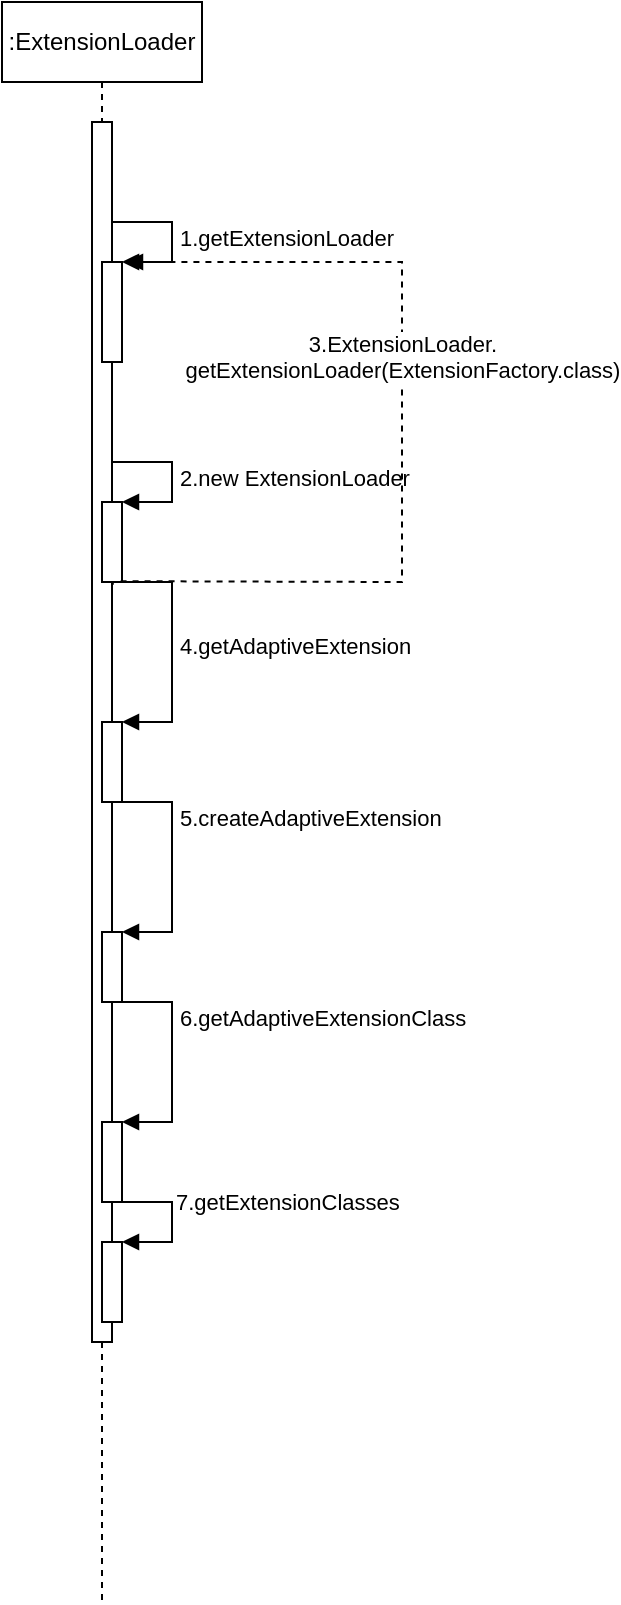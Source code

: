 <mxfile version="18.0.6" type="device"><diagram id="Rv-Q4PEk0FNoM29A0H-5" name="第 1 页"><mxGraphModel dx="1075" dy="793" grid="1" gridSize="10" guides="1" tooltips="1" connect="1" arrows="1" fold="1" page="1" pageScale="1" pageWidth="827" pageHeight="1169" math="0" shadow="0"><root><mxCell id="0"/><mxCell id="1" parent="0"/><mxCell id="5IAOfuvGlShTax1BVSG9-2" value=":ExtensionLoader" style="shape=umlLifeline;perimeter=lifelinePerimeter;whiteSpace=wrap;html=1;container=1;collapsible=0;recursiveResize=0;outlineConnect=0;" parent="1" vertex="1"><mxGeometry x="40" y="80" width="100" height="800" as="geometry"/></mxCell><mxCell id="5IAOfuvGlShTax1BVSG9-11" value="" style="html=1;points=[];perimeter=orthogonalPerimeter;" parent="5IAOfuvGlShTax1BVSG9-2" vertex="1"><mxGeometry x="45" y="60" width="10" height="610" as="geometry"/></mxCell><mxCell id="5IAOfuvGlShTax1BVSG9-12" value="" style="html=1;points=[];perimeter=orthogonalPerimeter;" parent="5IAOfuvGlShTax1BVSG9-2" vertex="1"><mxGeometry x="50" y="130" width="10" height="50" as="geometry"/></mxCell><mxCell id="5IAOfuvGlShTax1BVSG9-13" value="1.getExtensionLoader" style="edgeStyle=orthogonalEdgeStyle;html=1;align=left;spacingLeft=2;endArrow=block;rounded=0;entryX=1;entryY=0;" parent="5IAOfuvGlShTax1BVSG9-2" target="5IAOfuvGlShTax1BVSG9-12" edge="1"><mxGeometry relative="1" as="geometry"><mxPoint x="55" y="110" as="sourcePoint"/><Array as="points"><mxPoint x="85" y="110"/></Array></mxGeometry></mxCell><mxCell id="5IAOfuvGlShTax1BVSG9-20" value="" style="html=1;points=[];perimeter=orthogonalPerimeter;" parent="5IAOfuvGlShTax1BVSG9-2" vertex="1"><mxGeometry x="50" y="250" width="10" height="40" as="geometry"/></mxCell><mxCell id="5IAOfuvGlShTax1BVSG9-21" value="2.new ExtensionLoader" style="edgeStyle=orthogonalEdgeStyle;html=1;align=left;spacingLeft=2;endArrow=block;rounded=0;entryX=1;entryY=0;" parent="5IAOfuvGlShTax1BVSG9-2" target="5IAOfuvGlShTax1BVSG9-20" edge="1"><mxGeometry relative="1" as="geometry"><mxPoint x="55" y="230" as="sourcePoint"/><Array as="points"><mxPoint x="85" y="230"/></Array></mxGeometry></mxCell><mxCell id="5IAOfuvGlShTax1BVSG9-23" value="" style="html=1;points=[];perimeter=orthogonalPerimeter;" parent="5IAOfuvGlShTax1BVSG9-2" vertex="1"><mxGeometry x="50" y="360" width="10" height="40" as="geometry"/></mxCell><mxCell id="5IAOfuvGlShTax1BVSG9-24" value="4.getAdaptiveExtension&lt;br&gt;" style="edgeStyle=orthogonalEdgeStyle;html=1;align=left;spacingLeft=2;endArrow=block;rounded=0;entryX=1;entryY=0;exitX=0.54;exitY=1.035;exitDx=0;exitDy=0;exitPerimeter=0;" parent="5IAOfuvGlShTax1BVSG9-2" source="5IAOfuvGlShTax1BVSG9-20" target="5IAOfuvGlShTax1BVSG9-23" edge="1"><mxGeometry relative="1" as="geometry"><mxPoint x="55" y="340" as="sourcePoint"/><Array as="points"><mxPoint x="55" y="290"/><mxPoint x="85" y="290"/><mxPoint x="85" y="360"/></Array></mxGeometry></mxCell><mxCell id="5IAOfuvGlShTax1BVSG9-25" value="" style="html=1;points=[];perimeter=orthogonalPerimeter;" parent="5IAOfuvGlShTax1BVSG9-2" vertex="1"><mxGeometry x="50" y="465" width="10" height="35" as="geometry"/></mxCell><mxCell id="5IAOfuvGlShTax1BVSG9-26" value="5.createAdaptiveExtension" style="edgeStyle=orthogonalEdgeStyle;html=1;align=left;spacingLeft=2;endArrow=block;rounded=0;entryX=1;entryY=0;" parent="5IAOfuvGlShTax1BVSG9-2" target="5IAOfuvGlShTax1BVSG9-25" edge="1"><mxGeometry relative="1" as="geometry"><mxPoint x="55" y="445" as="sourcePoint"/><Array as="points"><mxPoint x="55" y="400"/><mxPoint x="85" y="400"/><mxPoint x="85" y="465"/></Array></mxGeometry></mxCell><mxCell id="5IAOfuvGlShTax1BVSG9-27" value="" style="html=1;points=[];perimeter=orthogonalPerimeter;" parent="5IAOfuvGlShTax1BVSG9-2" vertex="1"><mxGeometry x="50" y="560" width="10" height="40" as="geometry"/></mxCell><mxCell id="5IAOfuvGlShTax1BVSG9-28" value="6.getAdaptiveExtensionClass" style="edgeStyle=orthogonalEdgeStyle;html=1;align=left;spacingLeft=2;endArrow=block;rounded=0;entryX=1;entryY=0;" parent="5IAOfuvGlShTax1BVSG9-2" target="5IAOfuvGlShTax1BVSG9-27" edge="1"><mxGeometry relative="1" as="geometry"><mxPoint x="55" y="540" as="sourcePoint"/><Array as="points"><mxPoint x="55" y="500"/><mxPoint x="85" y="500"/><mxPoint x="85" y="560"/></Array></mxGeometry></mxCell><mxCell id="5IAOfuvGlShTax1BVSG9-29" value="" style="html=1;points=[];perimeter=orthogonalPerimeter;" parent="5IAOfuvGlShTax1BVSG9-2" vertex="1"><mxGeometry x="50" y="620" width="10" height="40" as="geometry"/></mxCell><mxCell id="5IAOfuvGlShTax1BVSG9-30" value="7.getExtensionClasses" style="edgeStyle=orthogonalEdgeStyle;html=1;align=left;spacingLeft=2;endArrow=block;rounded=0;entryX=1;entryY=0;" parent="5IAOfuvGlShTax1BVSG9-2" target="5IAOfuvGlShTax1BVSG9-29" edge="1"><mxGeometry relative="1" as="geometry"><mxPoint x="55" y="620" as="sourcePoint"/><Array as="points"><mxPoint x="55" y="600"/><mxPoint x="85" y="600"/><mxPoint x="85" y="620"/></Array></mxGeometry></mxCell><mxCell id="5IAOfuvGlShTax1BVSG9-22" value="3.ExtensionLoader.&lt;br&gt;getExtensionLoader(ExtensionFactory.class)" style="html=1;verticalAlign=bottom;endArrow=block;rounded=0;exitX=0.929;exitY=0.99;exitDx=0;exitDy=0;exitPerimeter=0;dashed=1;" parent="1" source="5IAOfuvGlShTax1BVSG9-20" edge="1"><mxGeometry x="0.085" width="80" relative="1" as="geometry"><mxPoint x="240" y="400" as="sourcePoint"/><mxPoint x="102" y="210" as="targetPoint"/><Array as="points"><mxPoint x="240" y="370"/><mxPoint x="240" y="310"/><mxPoint x="240" y="210"/></Array><mxPoint as="offset"/></mxGeometry></mxCell></root></mxGraphModel></diagram></mxfile>